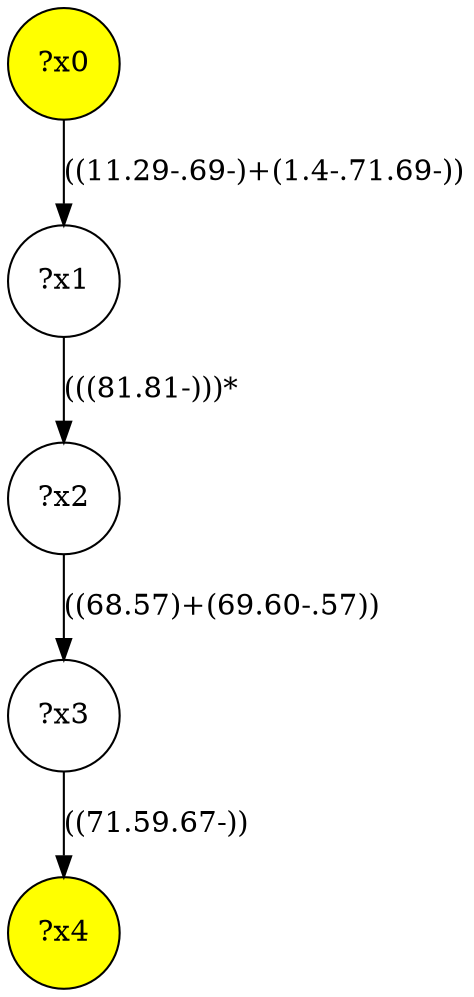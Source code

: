 digraph g {
	x0 [fillcolor="yellow", style="filled," shape=circle, label="?x0"];
	x4 [fillcolor="yellow", style="filled," shape=circle, label="?x4"];
	x1 [shape=circle, label="?x1"];
	x0 -> x1 [label="((11.29-.69-)+(1.4-.71.69-))"];
	x2 [shape=circle, label="?x2"];
	x1 -> x2 [label="(((81.81-)))*"];
	x3 [shape=circle, label="?x3"];
	x2 -> x3 [label="((68.57)+(69.60-.57))"];
	x3 -> x4 [label="((71.59.67-))"];
}
